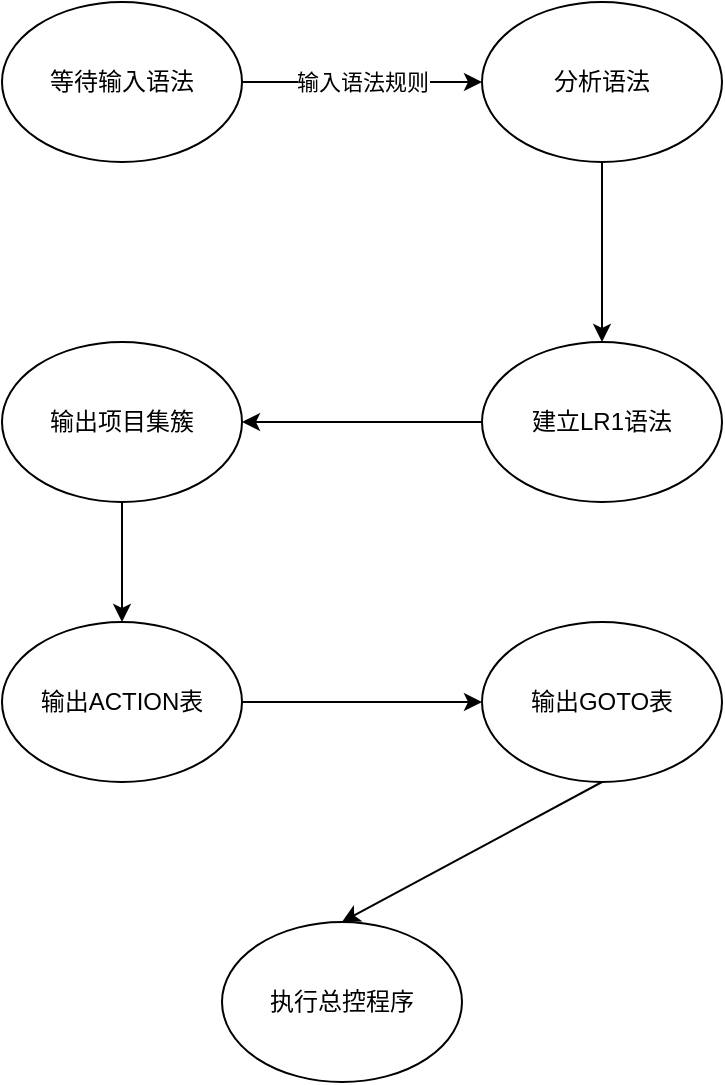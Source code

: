 <mxfile>
    <diagram id="dTRUofeiNWD11YXOkQnD" name="第 1 页">
        <mxGraphModel dx="663" dy="680" grid="1" gridSize="10" guides="1" tooltips="1" connect="1" arrows="1" fold="1" page="1" pageScale="1" pageWidth="827" pageHeight="1169" math="0" shadow="0">
            <root>
                <mxCell id="0"/>
                <mxCell id="1" parent="0"/>
                <mxCell id="4" value="输入语法规则" style="edgeStyle=none;html=1;exitX=1;exitY=0.5;exitDx=0;exitDy=0;entryX=0;entryY=0.5;entryDx=0;entryDy=0;entryPerimeter=0;" edge="1" parent="1" source="2" target="3">
                    <mxGeometry relative="1" as="geometry"/>
                </mxCell>
                <mxCell id="2" value="等待输入语法" style="ellipse;whiteSpace=wrap;html=1;" vertex="1" parent="1">
                    <mxGeometry x="170" y="80" width="120" height="80" as="geometry"/>
                </mxCell>
                <mxCell id="6" style="edgeStyle=none;html=1;exitX=0.5;exitY=1;exitDx=0;exitDy=0;entryX=0.5;entryY=0;entryDx=0;entryDy=0;" edge="1" parent="1" source="3" target="5">
                    <mxGeometry relative="1" as="geometry"/>
                </mxCell>
                <mxCell id="3" value="分析语法" style="ellipse;whiteSpace=wrap;html=1;" vertex="1" parent="1">
                    <mxGeometry x="410" y="80" width="120" height="80" as="geometry"/>
                </mxCell>
                <mxCell id="8" style="edgeStyle=none;html=1;exitX=0;exitY=0.5;exitDx=0;exitDy=0;entryX=1;entryY=0.5;entryDx=0;entryDy=0;" edge="1" parent="1" source="5" target="7">
                    <mxGeometry relative="1" as="geometry"/>
                </mxCell>
                <mxCell id="5" value="建立LR1语法" style="ellipse;whiteSpace=wrap;html=1;" vertex="1" parent="1">
                    <mxGeometry x="410" y="250" width="120" height="80" as="geometry"/>
                </mxCell>
                <mxCell id="11" style="edgeStyle=none;html=1;exitX=0.5;exitY=1;exitDx=0;exitDy=0;entryX=0.5;entryY=0;entryDx=0;entryDy=0;" edge="1" parent="1" source="7" target="9">
                    <mxGeometry relative="1" as="geometry"/>
                </mxCell>
                <mxCell id="7" value="输出项目集簇" style="ellipse;whiteSpace=wrap;html=1;" vertex="1" parent="1">
                    <mxGeometry x="170" y="250" width="120" height="80" as="geometry"/>
                </mxCell>
                <mxCell id="12" style="edgeStyle=none;html=1;exitX=1;exitY=0.5;exitDx=0;exitDy=0;entryX=0;entryY=0.5;entryDx=0;entryDy=0;" edge="1" parent="1" source="9" target="10">
                    <mxGeometry relative="1" as="geometry">
                        <mxPoint x="410" y="450" as="targetPoint"/>
                    </mxGeometry>
                </mxCell>
                <mxCell id="9" value="输出ACTION表" style="ellipse;whiteSpace=wrap;html=1;" vertex="1" parent="1">
                    <mxGeometry x="170" y="390" width="120" height="80" as="geometry"/>
                </mxCell>
                <mxCell id="15" style="edgeStyle=none;html=1;exitX=0.5;exitY=1;exitDx=0;exitDy=0;entryX=0.5;entryY=0;entryDx=0;entryDy=0;" edge="1" parent="1" source="10" target="13">
                    <mxGeometry relative="1" as="geometry"/>
                </mxCell>
                <mxCell id="10" value="输出GOTO表" style="ellipse;whiteSpace=wrap;html=1;" vertex="1" parent="1">
                    <mxGeometry x="410" y="390" width="120" height="80" as="geometry"/>
                </mxCell>
                <mxCell id="13" value="执行总控程序" style="ellipse;whiteSpace=wrap;html=1;" vertex="1" parent="1">
                    <mxGeometry x="280" y="540" width="120" height="80" as="geometry"/>
                </mxCell>
            </root>
        </mxGraphModel>
    </diagram>
</mxfile>